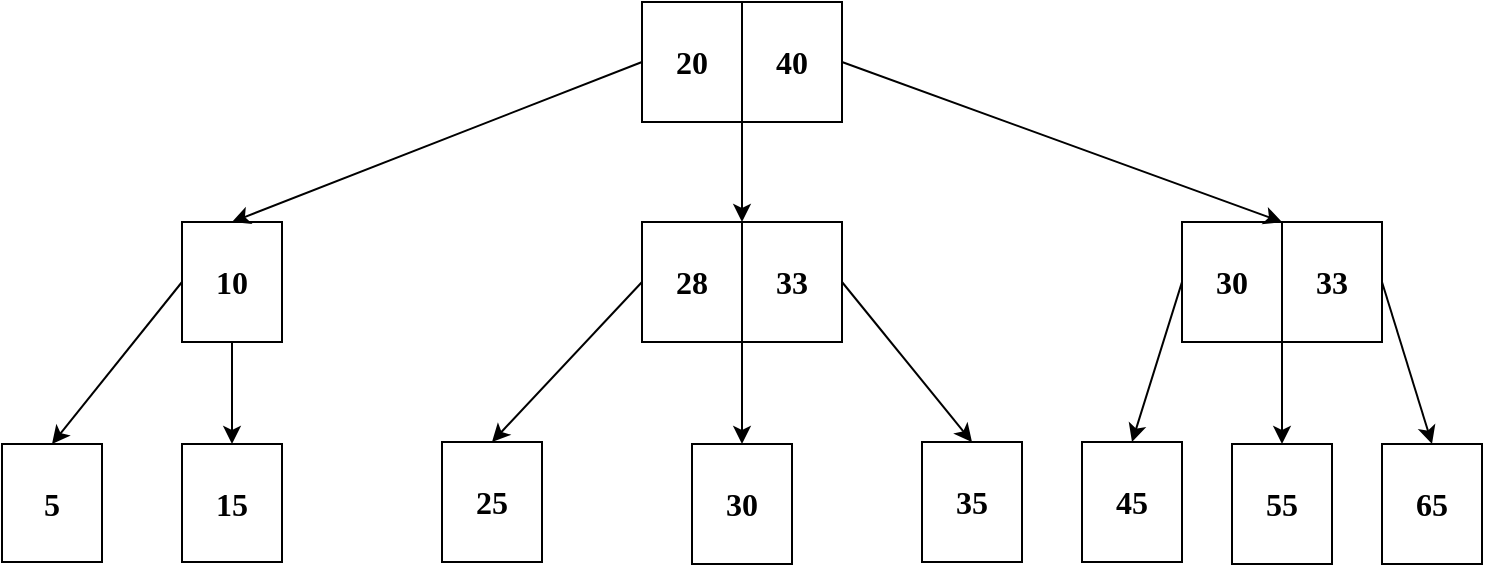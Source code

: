 <mxfile version="21.2.8" type="device">
  <diagram name="Page-1" id="IAXWIOkmNZu2zb0PkIBH">
    <mxGraphModel dx="1100" dy="802" grid="1" gridSize="10" guides="1" tooltips="1" connect="1" arrows="1" fold="1" page="1" pageScale="1" pageWidth="827" pageHeight="1169" math="0" shadow="0">
      <root>
        <mxCell id="0" />
        <mxCell id="1" parent="0" />
        <mxCell id="e0AHfCA0yS60ZcqgI1O2-1" value="&lt;b&gt;&lt;font face=&quot;Verdana&quot; style=&quot;font-size: 16px;&quot;&gt;20&lt;/font&gt;&lt;/b&gt;" style="rounded=0;whiteSpace=wrap;html=1;" vertex="1" parent="1">
          <mxGeometry x="350" y="120" width="50" height="60" as="geometry" />
        </mxCell>
        <mxCell id="e0AHfCA0yS60ZcqgI1O2-11" style="edgeStyle=orthogonalEdgeStyle;rounded=0;orthogonalLoop=1;jettySize=auto;html=1;exitX=0;exitY=1;exitDx=0;exitDy=0;entryX=0;entryY=0;entryDx=0;entryDy=0;" edge="1" parent="1" source="e0AHfCA0yS60ZcqgI1O2-2" target="e0AHfCA0yS60ZcqgI1O2-7">
          <mxGeometry relative="1" as="geometry" />
        </mxCell>
        <mxCell id="e0AHfCA0yS60ZcqgI1O2-2" value="&lt;b&gt;&lt;font face=&quot;Verdana&quot; style=&quot;font-size: 16px;&quot;&gt;40&lt;/font&gt;&lt;/b&gt;" style="rounded=0;whiteSpace=wrap;html=1;" vertex="1" parent="1">
          <mxGeometry x="400" y="120" width="50" height="60" as="geometry" />
        </mxCell>
        <mxCell id="e0AHfCA0yS60ZcqgI1O2-20" style="edgeStyle=orthogonalEdgeStyle;rounded=0;orthogonalLoop=1;jettySize=auto;html=1;exitX=0.5;exitY=1;exitDx=0;exitDy=0;entryX=0.5;entryY=0;entryDx=0;entryDy=0;" edge="1" parent="1" source="e0AHfCA0yS60ZcqgI1O2-3" target="e0AHfCA0yS60ZcqgI1O2-5">
          <mxGeometry relative="1" as="geometry" />
        </mxCell>
        <mxCell id="e0AHfCA0yS60ZcqgI1O2-3" value="&lt;b&gt;&lt;font face=&quot;Verdana&quot; style=&quot;font-size: 16px;&quot;&gt;10&lt;/font&gt;&lt;/b&gt;" style="rounded=0;whiteSpace=wrap;html=1;" vertex="1" parent="1">
          <mxGeometry x="120" y="230" width="50" height="60" as="geometry" />
        </mxCell>
        <mxCell id="e0AHfCA0yS60ZcqgI1O2-4" value="&lt;b&gt;&lt;font face=&quot;Verdana&quot; style=&quot;font-size: 16px;&quot;&gt;5&lt;/font&gt;&lt;/b&gt;" style="rounded=0;whiteSpace=wrap;html=1;" vertex="1" parent="1">
          <mxGeometry x="30" y="341" width="50" height="59" as="geometry" />
        </mxCell>
        <mxCell id="e0AHfCA0yS60ZcqgI1O2-5" value="&lt;b&gt;&lt;font face=&quot;Verdana&quot; style=&quot;font-size: 16px;&quot;&gt;15&lt;/font&gt;&lt;/b&gt;" style="rounded=0;whiteSpace=wrap;html=1;" vertex="1" parent="1">
          <mxGeometry x="120" y="341" width="50" height="59" as="geometry" />
        </mxCell>
        <mxCell id="e0AHfCA0yS60ZcqgI1O2-6" value="&lt;b&gt;&lt;font face=&quot;Verdana&quot; style=&quot;font-size: 16px;&quot;&gt;30&lt;/font&gt;&lt;/b&gt;" style="rounded=0;whiteSpace=wrap;html=1;" vertex="1" parent="1">
          <mxGeometry x="375" y="341" width="50" height="60" as="geometry" />
        </mxCell>
        <mxCell id="e0AHfCA0yS60ZcqgI1O2-19" style="edgeStyle=orthogonalEdgeStyle;rounded=0;orthogonalLoop=1;jettySize=auto;html=1;exitX=0;exitY=1;exitDx=0;exitDy=0;entryX=1;entryY=0;entryDx=0;entryDy=0;" edge="1" parent="1" source="e0AHfCA0yS60ZcqgI1O2-7">
          <mxGeometry relative="1" as="geometry">
            <mxPoint x="400" y="341" as="targetPoint" />
          </mxGeometry>
        </mxCell>
        <mxCell id="e0AHfCA0yS60ZcqgI1O2-7" value="&lt;b&gt;&lt;font face=&quot;Verdana&quot; style=&quot;font-size: 16px;&quot;&gt;33&lt;/font&gt;&lt;/b&gt;" style="rounded=0;whiteSpace=wrap;html=1;" vertex="1" parent="1">
          <mxGeometry x="400" y="230" width="50" height="60" as="geometry" />
        </mxCell>
        <mxCell id="e0AHfCA0yS60ZcqgI1O2-8" value="&lt;b&gt;&lt;font face=&quot;Verdana&quot; style=&quot;font-size: 16px;&quot;&gt;25&lt;/font&gt;&lt;/b&gt;" style="rounded=0;whiteSpace=wrap;html=1;" vertex="1" parent="1">
          <mxGeometry x="250" y="340" width="50" height="60" as="geometry" />
        </mxCell>
        <mxCell id="e0AHfCA0yS60ZcqgI1O2-9" value="&lt;b&gt;&lt;font face=&quot;Verdana&quot; style=&quot;font-size: 16px;&quot;&gt;28&lt;/font&gt;&lt;/b&gt;" style="rounded=0;whiteSpace=wrap;html=1;" vertex="1" parent="1">
          <mxGeometry x="350" y="230" width="50" height="60" as="geometry" />
        </mxCell>
        <mxCell id="e0AHfCA0yS60ZcqgI1O2-13" value="" style="endArrow=classic;html=1;rounded=0;exitX=0;exitY=0.5;exitDx=0;exitDy=0;entryX=0.5;entryY=0;entryDx=0;entryDy=0;" edge="1" parent="1" source="e0AHfCA0yS60ZcqgI1O2-1" target="e0AHfCA0yS60ZcqgI1O2-3">
          <mxGeometry width="50" height="50" relative="1" as="geometry">
            <mxPoint x="240" y="380" as="sourcePoint" />
            <mxPoint x="290" y="330" as="targetPoint" />
          </mxGeometry>
        </mxCell>
        <mxCell id="e0AHfCA0yS60ZcqgI1O2-14" value="&lt;b&gt;&lt;font face=&quot;Verdana&quot; style=&quot;font-size: 16px;&quot;&gt;30&lt;/font&gt;&lt;/b&gt;" style="rounded=0;whiteSpace=wrap;html=1;" vertex="1" parent="1">
          <mxGeometry x="620" y="230" width="50" height="60" as="geometry" />
        </mxCell>
        <mxCell id="e0AHfCA0yS60ZcqgI1O2-15" value="&lt;b&gt;&lt;font face=&quot;Verdana&quot; style=&quot;font-size: 16px;&quot;&gt;33&lt;/font&gt;&lt;/b&gt;" style="rounded=0;whiteSpace=wrap;html=1;" vertex="1" parent="1">
          <mxGeometry x="670" y="230" width="50" height="60" as="geometry" />
        </mxCell>
        <mxCell id="e0AHfCA0yS60ZcqgI1O2-16" value="" style="endArrow=classic;html=1;rounded=0;exitX=1;exitY=0.5;exitDx=0;exitDy=0;entryX=1;entryY=0;entryDx=0;entryDy=0;" edge="1" parent="1" source="e0AHfCA0yS60ZcqgI1O2-2" target="e0AHfCA0yS60ZcqgI1O2-14">
          <mxGeometry width="50" height="50" relative="1" as="geometry">
            <mxPoint x="240" y="380" as="sourcePoint" />
            <mxPoint x="290" y="330" as="targetPoint" />
          </mxGeometry>
        </mxCell>
        <mxCell id="e0AHfCA0yS60ZcqgI1O2-21" value="" style="endArrow=classic;html=1;rounded=0;exitX=0;exitY=0.5;exitDx=0;exitDy=0;entryX=0.5;entryY=0;entryDx=0;entryDy=0;" edge="1" parent="1" source="e0AHfCA0yS60ZcqgI1O2-3" target="e0AHfCA0yS60ZcqgI1O2-4">
          <mxGeometry width="50" height="50" relative="1" as="geometry">
            <mxPoint x="240" y="380" as="sourcePoint" />
            <mxPoint x="290" y="330" as="targetPoint" />
          </mxGeometry>
        </mxCell>
        <mxCell id="e0AHfCA0yS60ZcqgI1O2-23" value="&lt;b&gt;&lt;font face=&quot;Verdana&quot; style=&quot;font-size: 16px;&quot;&gt;35&lt;/font&gt;&lt;/b&gt;" style="rounded=0;whiteSpace=wrap;html=1;" vertex="1" parent="1">
          <mxGeometry x="490" y="340" width="50" height="60" as="geometry" />
        </mxCell>
        <mxCell id="e0AHfCA0yS60ZcqgI1O2-24" value="" style="endArrow=classic;html=1;rounded=0;exitX=1;exitY=0.5;exitDx=0;exitDy=0;entryX=0.5;entryY=0;entryDx=0;entryDy=0;" edge="1" parent="1" source="e0AHfCA0yS60ZcqgI1O2-7" target="e0AHfCA0yS60ZcqgI1O2-23">
          <mxGeometry width="50" height="50" relative="1" as="geometry">
            <mxPoint x="440" y="380" as="sourcePoint" />
            <mxPoint x="490" y="330" as="targetPoint" />
          </mxGeometry>
        </mxCell>
        <mxCell id="e0AHfCA0yS60ZcqgI1O2-25" value="&lt;b&gt;&lt;font face=&quot;Verdana&quot; style=&quot;font-size: 16px;&quot;&gt;45&lt;/font&gt;&lt;/b&gt;" style="rounded=0;whiteSpace=wrap;html=1;" vertex="1" parent="1">
          <mxGeometry x="570" y="340" width="50" height="60" as="geometry" />
        </mxCell>
        <mxCell id="e0AHfCA0yS60ZcqgI1O2-26" value="&lt;b&gt;&lt;font face=&quot;Verdana&quot; style=&quot;font-size: 16px;&quot;&gt;55&lt;/font&gt;&lt;/b&gt;" style="rounded=0;whiteSpace=wrap;html=1;" vertex="1" parent="1">
          <mxGeometry x="645" y="341" width="50" height="60" as="geometry" />
        </mxCell>
        <mxCell id="e0AHfCA0yS60ZcqgI1O2-27" value="&lt;b&gt;&lt;font face=&quot;Verdana&quot; style=&quot;font-size: 16px;&quot;&gt;65&lt;/font&gt;&lt;/b&gt;" style="rounded=0;whiteSpace=wrap;html=1;" vertex="1" parent="1">
          <mxGeometry x="720" y="341" width="50" height="60" as="geometry" />
        </mxCell>
        <mxCell id="e0AHfCA0yS60ZcqgI1O2-28" value="" style="endArrow=classic;html=1;rounded=0;exitX=0;exitY=0.5;exitDx=0;exitDy=0;entryX=0.5;entryY=0;entryDx=0;entryDy=0;" edge="1" parent="1" source="e0AHfCA0yS60ZcqgI1O2-14" target="e0AHfCA0yS60ZcqgI1O2-25">
          <mxGeometry width="50" height="50" relative="1" as="geometry">
            <mxPoint x="440" y="380" as="sourcePoint" />
            <mxPoint x="490" y="330" as="targetPoint" />
          </mxGeometry>
        </mxCell>
        <mxCell id="e0AHfCA0yS60ZcqgI1O2-29" value="" style="endArrow=classic;html=1;rounded=0;exitX=0;exitY=1;exitDx=0;exitDy=0;entryX=0.5;entryY=0;entryDx=0;entryDy=0;" edge="1" parent="1" source="e0AHfCA0yS60ZcqgI1O2-15" target="e0AHfCA0yS60ZcqgI1O2-26">
          <mxGeometry width="50" height="50" relative="1" as="geometry">
            <mxPoint x="440" y="380" as="sourcePoint" />
            <mxPoint x="490" y="330" as="targetPoint" />
          </mxGeometry>
        </mxCell>
        <mxCell id="e0AHfCA0yS60ZcqgI1O2-30" value="" style="endArrow=classic;html=1;rounded=0;exitX=1;exitY=0.5;exitDx=0;exitDy=0;entryX=0.5;entryY=0;entryDx=0;entryDy=0;" edge="1" parent="1" source="e0AHfCA0yS60ZcqgI1O2-15" target="e0AHfCA0yS60ZcqgI1O2-27">
          <mxGeometry width="50" height="50" relative="1" as="geometry">
            <mxPoint x="440" y="380" as="sourcePoint" />
            <mxPoint x="490" y="330" as="targetPoint" />
          </mxGeometry>
        </mxCell>
        <mxCell id="e0AHfCA0yS60ZcqgI1O2-32" value="" style="endArrow=classic;html=1;rounded=0;exitX=0;exitY=0.5;exitDx=0;exitDy=0;entryX=0.5;entryY=0;entryDx=0;entryDy=0;" edge="1" parent="1" source="e0AHfCA0yS60ZcqgI1O2-9" target="e0AHfCA0yS60ZcqgI1O2-8">
          <mxGeometry width="50" height="50" relative="1" as="geometry">
            <mxPoint x="440" y="380" as="sourcePoint" />
            <mxPoint x="490" y="330" as="targetPoint" />
          </mxGeometry>
        </mxCell>
      </root>
    </mxGraphModel>
  </diagram>
</mxfile>
